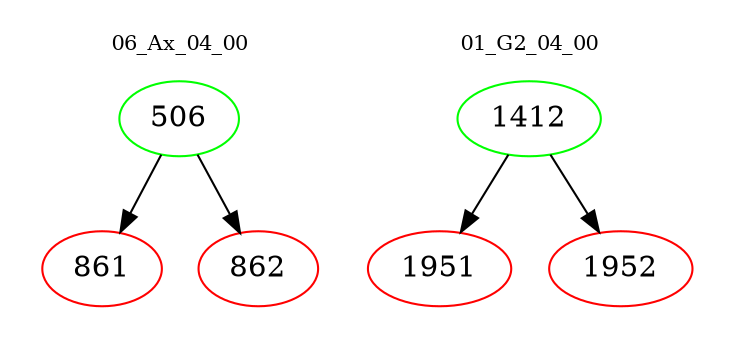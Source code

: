 digraph{
subgraph cluster_0 {
color = white
label = "06_Ax_04_00";
fontsize=10;
T0_506 [label="506", color="green"]
T0_506 -> T0_861 [color="black"]
T0_861 [label="861", color="red"]
T0_506 -> T0_862 [color="black"]
T0_862 [label="862", color="red"]
}
subgraph cluster_1 {
color = white
label = "01_G2_04_00";
fontsize=10;
T1_1412 [label="1412", color="green"]
T1_1412 -> T1_1951 [color="black"]
T1_1951 [label="1951", color="red"]
T1_1412 -> T1_1952 [color="black"]
T1_1952 [label="1952", color="red"]
}
}
